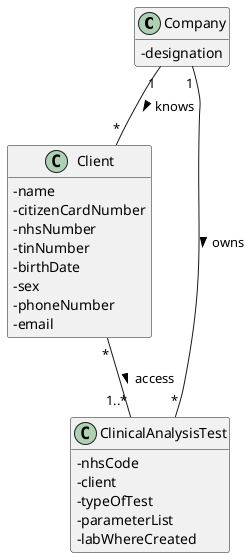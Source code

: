 @startuml
'https://plantuml.com/use-case-diagram
hide methods
skinparam classAttributeIconSize 0

class Company{
-designation
}

class Client {
-name
-citizenCardNumber
-nhsNumber
-tinNumber
-birthDate
-sex
-phoneNumber
-email
}

class ClinicalAnalysisTest {
- nhsCode
- client
- typeOfTest
- parameterList
- labWhereCreated

}
Company"1" -- "*"Client :> knows
Client"*" -- "1..*" ClinicalAnalysisTest :> access
Company "1" -- "*" ClinicalAnalysisTest :> owns
@enduml


